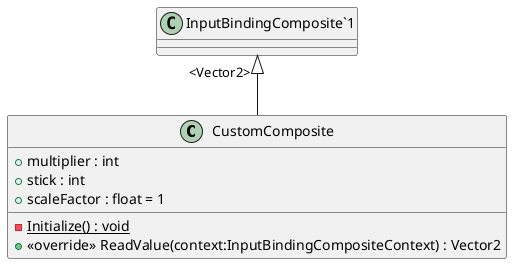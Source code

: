 @startuml
class CustomComposite {
    - {static} Initialize() : void
    + multiplier : int
    + stick : int
    + scaleFactor : float = 1
    + <<override>> ReadValue(context:InputBindingCompositeContext) : Vector2
}
"InputBindingComposite`1" "<Vector2>" <|-- CustomComposite
@enduml
